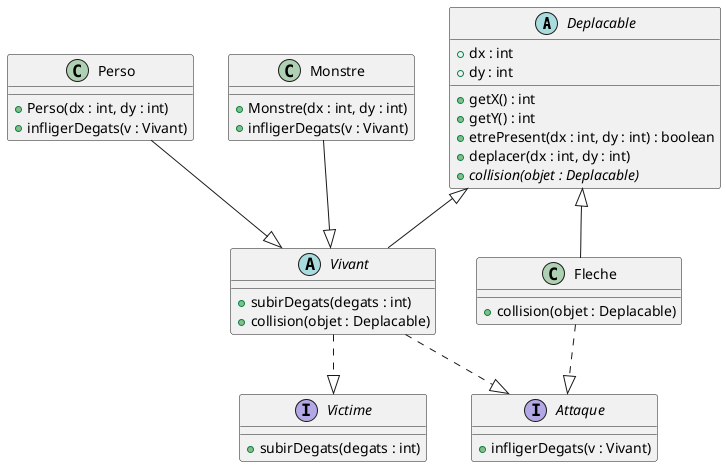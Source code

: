 @startuml

abstract class Deplacable{
+dx : int
+dy : int
+getX() : int
+getY() : int
+etrePresent(dx : int, dy : int) : boolean
+deplacer(dx : int, dy : int)
+{abstract}collision(objet : Deplacable)
}

class Perso{
+Perso(dx : int, dy : int)
+infligerDegats(v : Vivant)
}

class Monstre{
+Monstre(dx : int, dy : int)
+infligerDegats(v : Vivant)
}

abstract class Vivant{
+subirDegats(degats : int)
+collision(objet : Deplacable)
}

interface Victime {
+subirDegats(degats : int)
}

interface Attaque {
+infligerDegats(v : Vivant)
}

class Fleche {
+collision(objet : Deplacable)
}

Deplacable <|-- Fleche
Deplacable <|-- Vivant
Perso --|> Vivant
Monstre --|> Vivant
Vivant ..|> Victime
Vivant ..|> Attaque
Fleche ..|> Attaque
@enduml